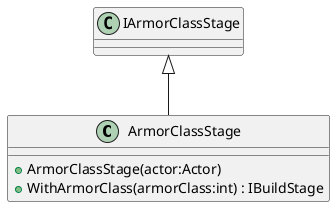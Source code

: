 @startuml
class ArmorClassStage {
    + ArmorClassStage(actor:Actor)
    + WithArmorClass(armorClass:int) : IBuildStage
}
IArmorClassStage <|-- ArmorClassStage
@enduml
